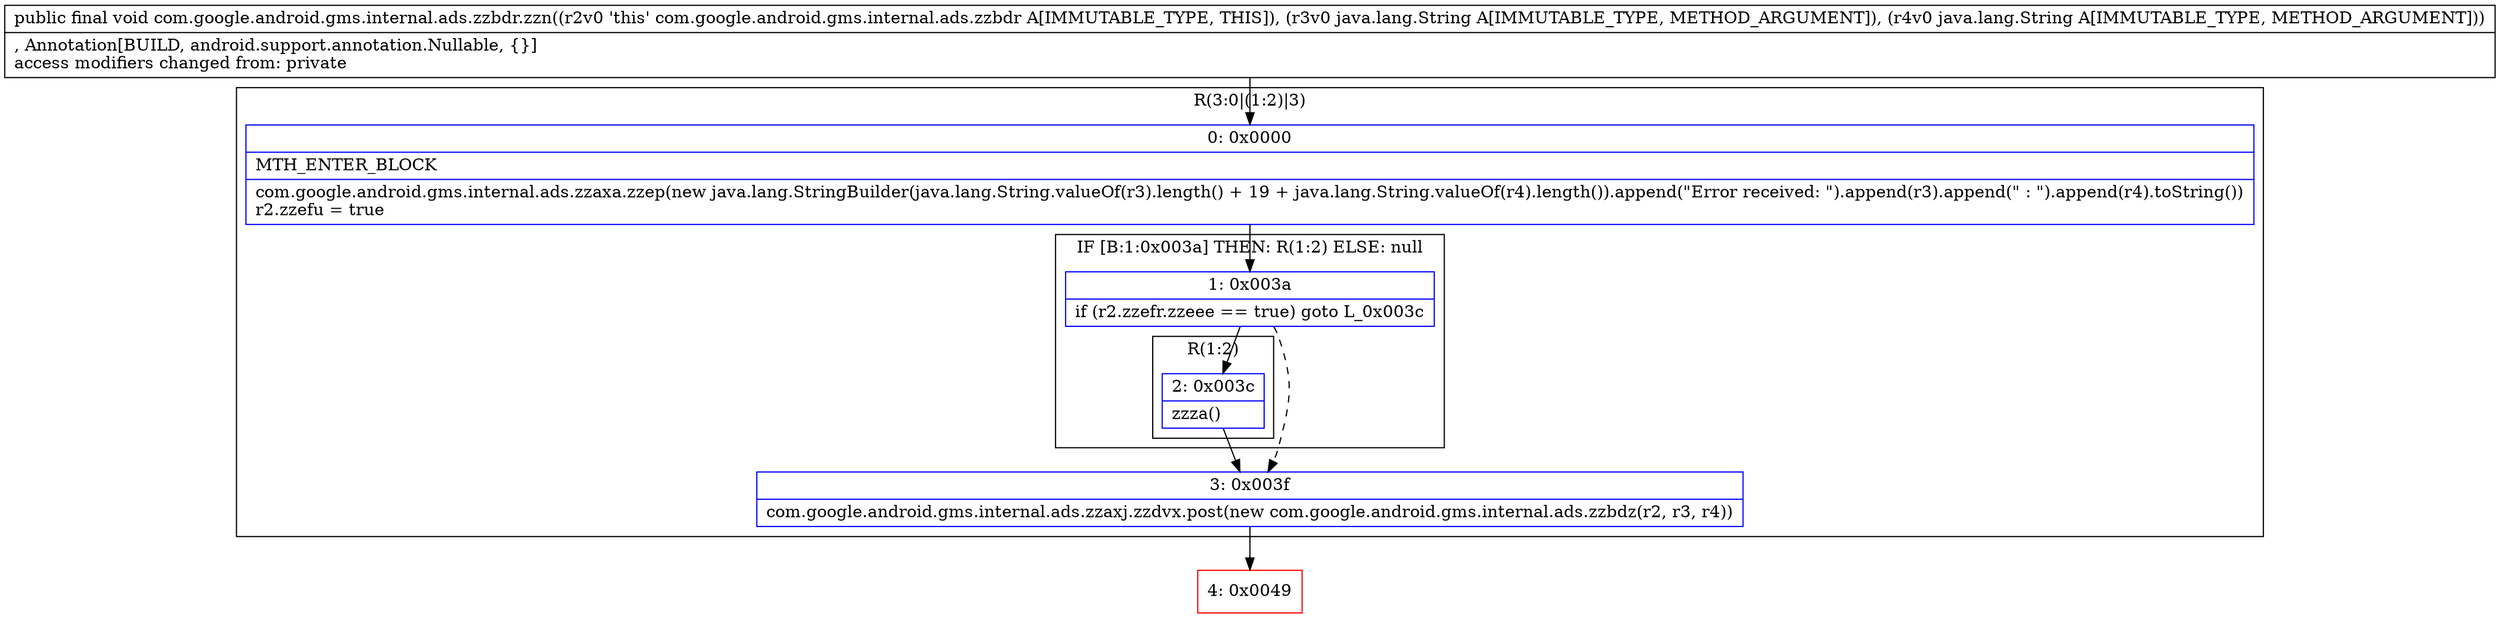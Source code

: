 digraph "CFG forcom.google.android.gms.internal.ads.zzbdr.zzn(Ljava\/lang\/String;Ljava\/lang\/String;)V" {
subgraph cluster_Region_267329304 {
label = "R(3:0|(1:2)|3)";
node [shape=record,color=blue];
Node_0 [shape=record,label="{0\:\ 0x0000|MTH_ENTER_BLOCK\l|com.google.android.gms.internal.ads.zzaxa.zzep(new java.lang.StringBuilder(java.lang.String.valueOf(r3).length() + 19 + java.lang.String.valueOf(r4).length()).append(\"Error received: \").append(r3).append(\" : \").append(r4).toString())\lr2.zzefu = true\l}"];
subgraph cluster_IfRegion_62101776 {
label = "IF [B:1:0x003a] THEN: R(1:2) ELSE: null";
node [shape=record,color=blue];
Node_1 [shape=record,label="{1\:\ 0x003a|if (r2.zzefr.zzeee == true) goto L_0x003c\l}"];
subgraph cluster_Region_1769295923 {
label = "R(1:2)";
node [shape=record,color=blue];
Node_2 [shape=record,label="{2\:\ 0x003c|zzza()\l}"];
}
}
Node_3 [shape=record,label="{3\:\ 0x003f|com.google.android.gms.internal.ads.zzaxj.zzdvx.post(new com.google.android.gms.internal.ads.zzbdz(r2, r3, r4))\l}"];
}
Node_4 [shape=record,color=red,label="{4\:\ 0x0049}"];
MethodNode[shape=record,label="{public final void com.google.android.gms.internal.ads.zzbdr.zzn((r2v0 'this' com.google.android.gms.internal.ads.zzbdr A[IMMUTABLE_TYPE, THIS]), (r3v0 java.lang.String A[IMMUTABLE_TYPE, METHOD_ARGUMENT]), (r4v0 java.lang.String A[IMMUTABLE_TYPE, METHOD_ARGUMENT]))  | , Annotation[BUILD, android.support.annotation.Nullable, \{\}]\laccess modifiers changed from: private\l}"];
MethodNode -> Node_0;
Node_0 -> Node_1;
Node_1 -> Node_2;
Node_1 -> Node_3[style=dashed];
Node_2 -> Node_3;
Node_3 -> Node_4;
}

